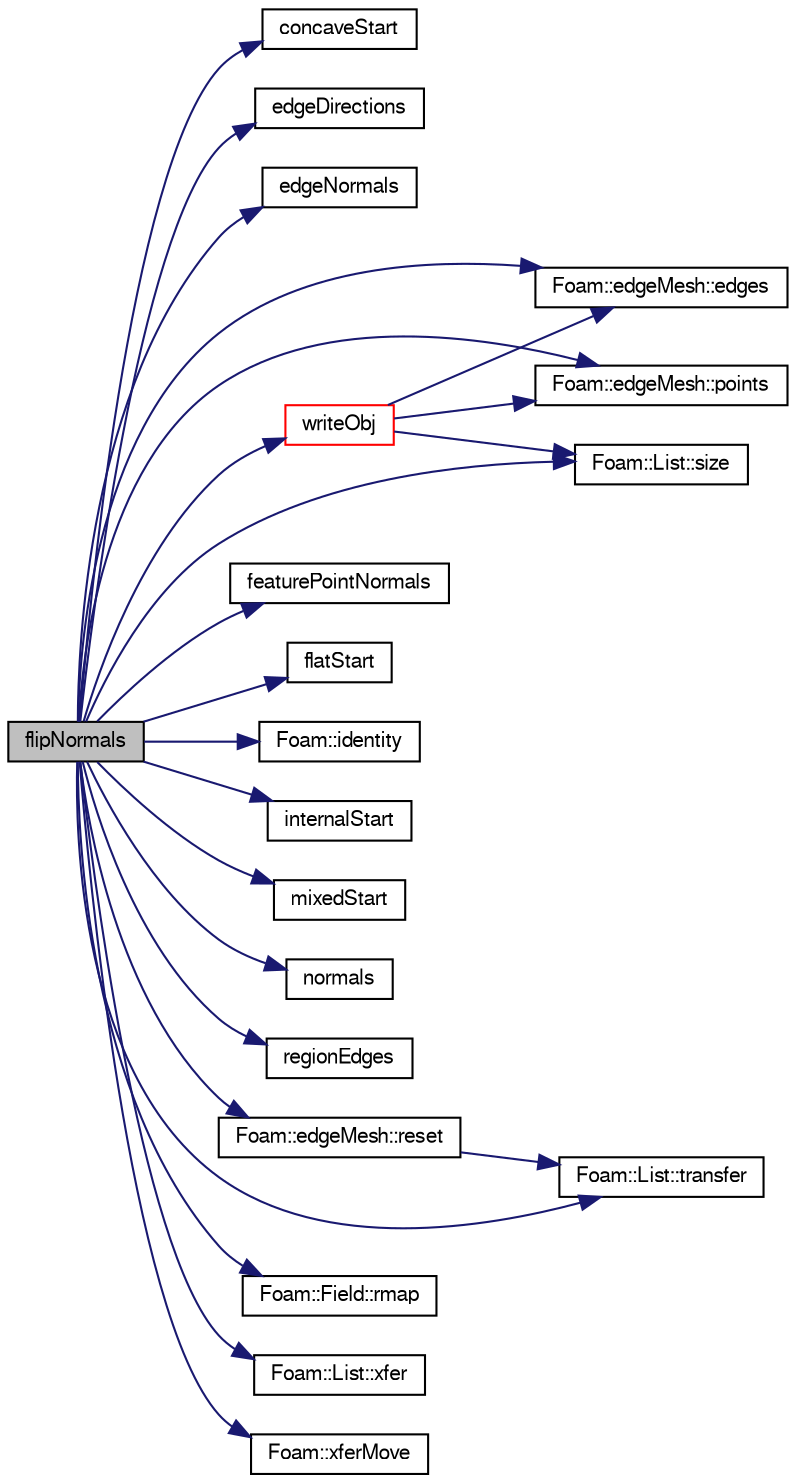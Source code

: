 digraph "flipNormals"
{
  bgcolor="transparent";
  edge [fontname="FreeSans",fontsize="10",labelfontname="FreeSans",labelfontsize="10"];
  node [fontname="FreeSans",fontsize="10",shape=record];
  rankdir="LR";
  Node898 [label="flipNormals",height=0.2,width=0.4,color="black", fillcolor="grey75", style="filled", fontcolor="black"];
  Node898 -> Node899 [color="midnightblue",fontsize="10",style="solid",fontname="FreeSans"];
  Node899 [label="concaveStart",height=0.2,width=0.4,color="black",URL="$a21786.html#af8ddfef95aea65fb74a1032b483ee355",tooltip="Return the index of the start of the concave feature points. "];
  Node898 -> Node900 [color="midnightblue",fontsize="10",style="solid",fontname="FreeSans"];
  Node900 [label="edgeDirections",height=0.2,width=0.4,color="black",URL="$a21786.html#a3ed9c65a681237af480891c1b4a88f6d",tooltip="Return the edgeDirection vectors. "];
  Node898 -> Node901 [color="midnightblue",fontsize="10",style="solid",fontname="FreeSans"];
  Node901 [label="edgeNormals",height=0.2,width=0.4,color="black",URL="$a21786.html#a6f0f200c01308f2c295e3bdfa68ba4bb",tooltip="Return the indices of the normals that are adjacent to the. "];
  Node898 -> Node902 [color="midnightblue",fontsize="10",style="solid",fontname="FreeSans"];
  Node902 [label="Foam::edgeMesh::edges",height=0.2,width=0.4,color="black",URL="$a21754.html#a21d764179912ddda5c6f95193c289846",tooltip="Return edges. "];
  Node898 -> Node903 [color="midnightblue",fontsize="10",style="solid",fontname="FreeSans"];
  Node903 [label="featurePointNormals",height=0.2,width=0.4,color="black",URL="$a21786.html#ae4d1483a63d1ab0c35377d00ab9c9b0c",tooltip="Return the indices of the normals that are adjacent to the. "];
  Node898 -> Node904 [color="midnightblue",fontsize="10",style="solid",fontname="FreeSans"];
  Node904 [label="flatStart",height=0.2,width=0.4,color="black",URL="$a21786.html#a5a768ccc855eab1215b8001da081a8b5",tooltip="Return the index of the start of the flat feature edges. "];
  Node898 -> Node905 [color="midnightblue",fontsize="10",style="solid",fontname="FreeSans"];
  Node905 [label="Foam::identity",height=0.2,width=0.4,color="black",URL="$a21124.html#a36af96cb841435845fffb4fe69208490",tooltip="Create identity map (map[i] == i) of given length. "];
  Node898 -> Node906 [color="midnightblue",fontsize="10",style="solid",fontname="FreeSans"];
  Node906 [label="internalStart",height=0.2,width=0.4,color="black",URL="$a21786.html#aa7fcc24a9f5eb549340db961d820fafb",tooltip="Return the index of the start of the internal feature edges. "];
  Node898 -> Node907 [color="midnightblue",fontsize="10",style="solid",fontname="FreeSans"];
  Node907 [label="mixedStart",height=0.2,width=0.4,color="black",URL="$a21786.html#af316ce208132cd72122870dafa30a3d7",tooltip="Return the index of the start of the mixed type feature points. "];
  Node898 -> Node908 [color="midnightblue",fontsize="10",style="solid",fontname="FreeSans"];
  Node908 [label="normals",height=0.2,width=0.4,color="black",URL="$a21786.html#aa2bc5730337a92b67b5fd82f97425c7c",tooltip="Return the normals of the surfaces adjacent to the feature edges. "];
  Node898 -> Node909 [color="midnightblue",fontsize="10",style="solid",fontname="FreeSans"];
  Node909 [label="Foam::edgeMesh::points",height=0.2,width=0.4,color="black",URL="$a21754.html#ac44123fc1265297c41a43c3b62fdb4c2",tooltip="Return points. "];
  Node898 -> Node910 [color="midnightblue",fontsize="10",style="solid",fontname="FreeSans"];
  Node910 [label="regionEdges",height=0.2,width=0.4,color="black",URL="$a21786.html#a6a5b65f988e1e8e6717c2dd9fd636225",tooltip="Return the feature edges which are on the boundary between. "];
  Node898 -> Node911 [color="midnightblue",fontsize="10",style="solid",fontname="FreeSans"];
  Node911 [label="Foam::edgeMesh::reset",height=0.2,width=0.4,color="black",URL="$a21754.html#aae05df3bda82afbcfd4d017d1d6eee50",tooltip="Reset primitive data (points, edges) "];
  Node911 -> Node912 [color="midnightblue",fontsize="10",style="solid",fontname="FreeSans"];
  Node912 [label="Foam::List::transfer",height=0.2,width=0.4,color="black",URL="$a25694.html#a25ad1d2084d16b234b0cf91c07e832c0",tooltip="Transfer the contents of the argument List into this list. "];
  Node898 -> Node913 [color="midnightblue",fontsize="10",style="solid",fontname="FreeSans"];
  Node913 [label="Foam::Field::rmap",height=0.2,width=0.4,color="black",URL="$a26466.html#ae5cdfcd538daa5fa35fc0c2d7969c1eb",tooltip="1 to 1 reverse-map from the given field "];
  Node898 -> Node914 [color="midnightblue",fontsize="10",style="solid",fontname="FreeSans"];
  Node914 [label="Foam::List::size",height=0.2,width=0.4,color="black",URL="$a25694.html#a8a5f6fa29bd4b500caf186f60245b384",tooltip="Override size to be inconsistent with allocated storage. "];
  Node898 -> Node912 [color="midnightblue",fontsize="10",style="solid",fontname="FreeSans"];
  Node898 -> Node915 [color="midnightblue",fontsize="10",style="solid",fontname="FreeSans"];
  Node915 [label="writeObj",height=0.2,width=0.4,color="red",URL="$a21786.html#a81e25c45a7e31bcf17e51a2b3ddf2efe",tooltip="Write all components of the extendedEdgeMesh as obj files. "];
  Node915 -> Node909 [color="midnightblue",fontsize="10",style="solid",fontname="FreeSans"];
  Node915 -> Node902 [color="midnightblue",fontsize="10",style="solid",fontname="FreeSans"];
  Node915 -> Node914 [color="midnightblue",fontsize="10",style="solid",fontname="FreeSans"];
  Node898 -> Node973 [color="midnightblue",fontsize="10",style="solid",fontname="FreeSans"];
  Node973 [label="Foam::List::xfer",height=0.2,width=0.4,color="black",URL="$a25694.html#a48f43ee271fb2edb0fb241b72af0e59c",tooltip="Transfer contents to the Xfer container. "];
  Node898 -> Node974 [color="midnightblue",fontsize="10",style="solid",fontname="FreeSans"];
  Node974 [label="Foam::xferMove",height=0.2,width=0.4,color="black",URL="$a21124.html#ae3ad39ee5ad896e6d3c0f137ecd12abb"];
}
